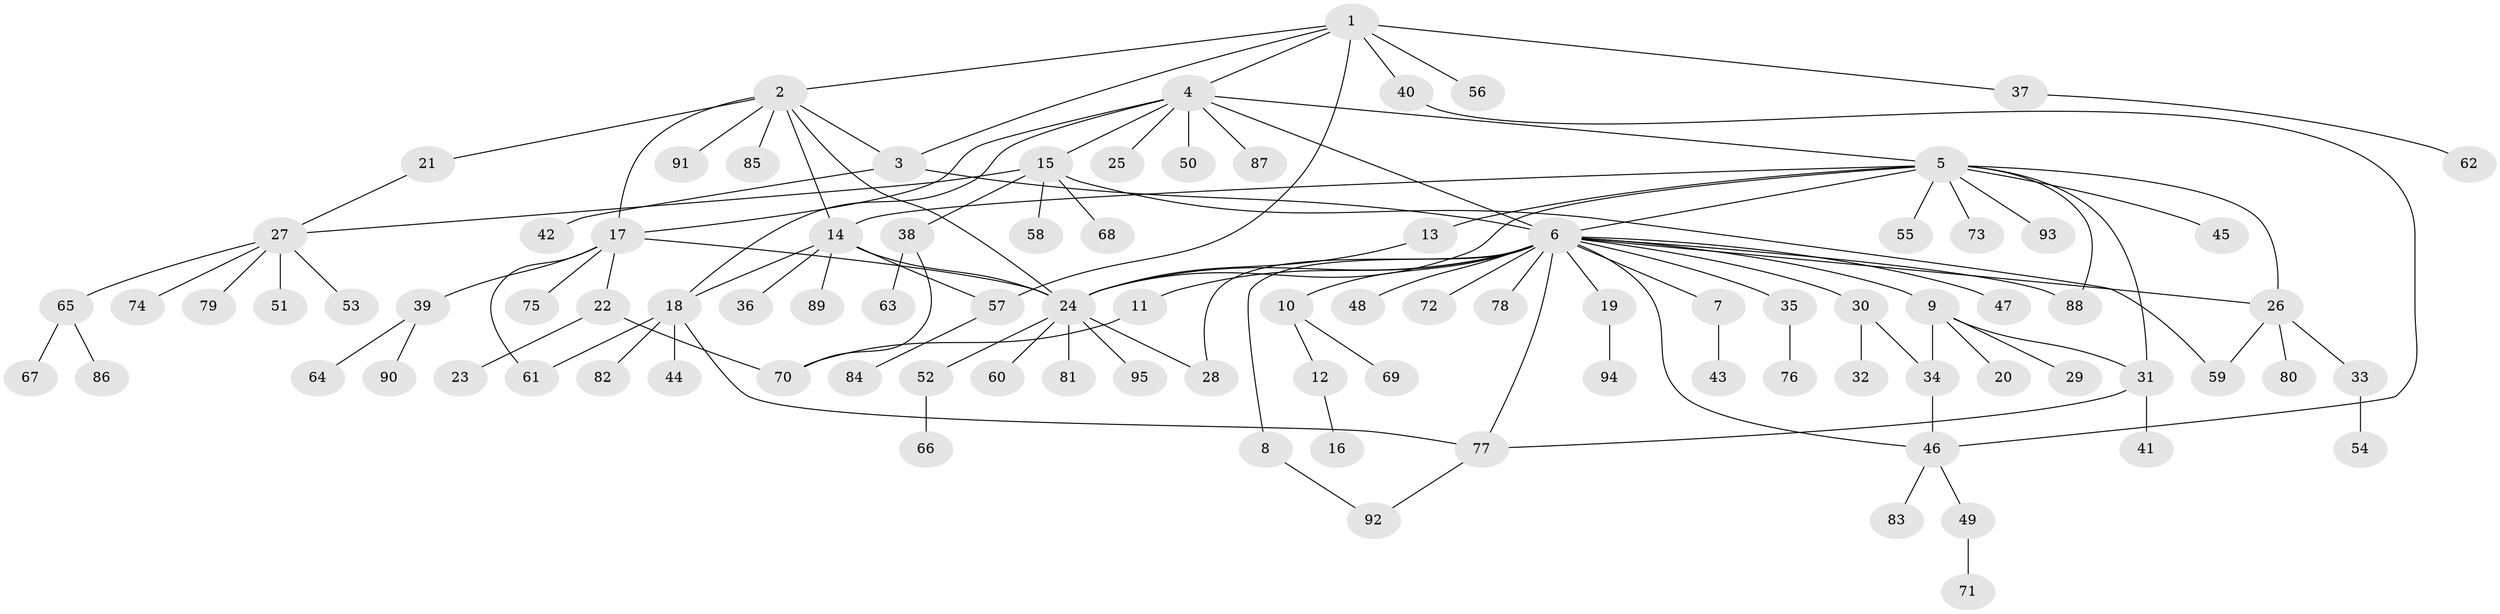 // coarse degree distribution, {1: 0.8571428571428571, 4: 0.03571428571428571, 2: 0.03571428571428571, 11: 0.03571428571428571, 15: 0.03571428571428571}
// Generated by graph-tools (version 1.1) at 2025/50/03/04/25 21:50:58]
// undirected, 95 vertices, 121 edges
graph export_dot {
graph [start="1"]
  node [color=gray90,style=filled];
  1;
  2;
  3;
  4;
  5;
  6;
  7;
  8;
  9;
  10;
  11;
  12;
  13;
  14;
  15;
  16;
  17;
  18;
  19;
  20;
  21;
  22;
  23;
  24;
  25;
  26;
  27;
  28;
  29;
  30;
  31;
  32;
  33;
  34;
  35;
  36;
  37;
  38;
  39;
  40;
  41;
  42;
  43;
  44;
  45;
  46;
  47;
  48;
  49;
  50;
  51;
  52;
  53;
  54;
  55;
  56;
  57;
  58;
  59;
  60;
  61;
  62;
  63;
  64;
  65;
  66;
  67;
  68;
  69;
  70;
  71;
  72;
  73;
  74;
  75;
  76;
  77;
  78;
  79;
  80;
  81;
  82;
  83;
  84;
  85;
  86;
  87;
  88;
  89;
  90;
  91;
  92;
  93;
  94;
  95;
  1 -- 2;
  1 -- 3;
  1 -- 4;
  1 -- 37;
  1 -- 40;
  1 -- 56;
  1 -- 57;
  2 -- 3;
  2 -- 14;
  2 -- 17;
  2 -- 21;
  2 -- 24;
  2 -- 85;
  2 -- 91;
  3 -- 6;
  3 -- 42;
  4 -- 5;
  4 -- 6;
  4 -- 15;
  4 -- 17;
  4 -- 18;
  4 -- 25;
  4 -- 50;
  4 -- 87;
  5 -- 6;
  5 -- 13;
  5 -- 14;
  5 -- 24;
  5 -- 26;
  5 -- 31;
  5 -- 45;
  5 -- 55;
  5 -- 73;
  5 -- 88;
  5 -- 93;
  6 -- 7;
  6 -- 8;
  6 -- 9;
  6 -- 10;
  6 -- 11;
  6 -- 19;
  6 -- 24;
  6 -- 26;
  6 -- 28;
  6 -- 30;
  6 -- 35;
  6 -- 46;
  6 -- 47;
  6 -- 48;
  6 -- 72;
  6 -- 77;
  6 -- 78;
  6 -- 88;
  7 -- 43;
  8 -- 92;
  9 -- 20;
  9 -- 29;
  9 -- 31;
  9 -- 34;
  10 -- 12;
  10 -- 69;
  11 -- 70;
  12 -- 16;
  13 -- 24;
  14 -- 18;
  14 -- 24;
  14 -- 36;
  14 -- 57;
  14 -- 89;
  15 -- 27;
  15 -- 38;
  15 -- 58;
  15 -- 59;
  15 -- 68;
  17 -- 22;
  17 -- 24;
  17 -- 39;
  17 -- 61;
  17 -- 75;
  18 -- 44;
  18 -- 61;
  18 -- 77;
  18 -- 82;
  19 -- 94;
  21 -- 27;
  22 -- 23;
  22 -- 70;
  24 -- 28;
  24 -- 52;
  24 -- 60;
  24 -- 81;
  24 -- 95;
  26 -- 33;
  26 -- 59;
  26 -- 80;
  27 -- 51;
  27 -- 53;
  27 -- 65;
  27 -- 74;
  27 -- 79;
  30 -- 32;
  30 -- 34;
  31 -- 41;
  31 -- 77;
  33 -- 54;
  34 -- 46;
  35 -- 76;
  37 -- 62;
  38 -- 63;
  38 -- 70;
  39 -- 64;
  39 -- 90;
  40 -- 46;
  46 -- 49;
  46 -- 83;
  49 -- 71;
  52 -- 66;
  57 -- 84;
  65 -- 67;
  65 -- 86;
  77 -- 92;
}
